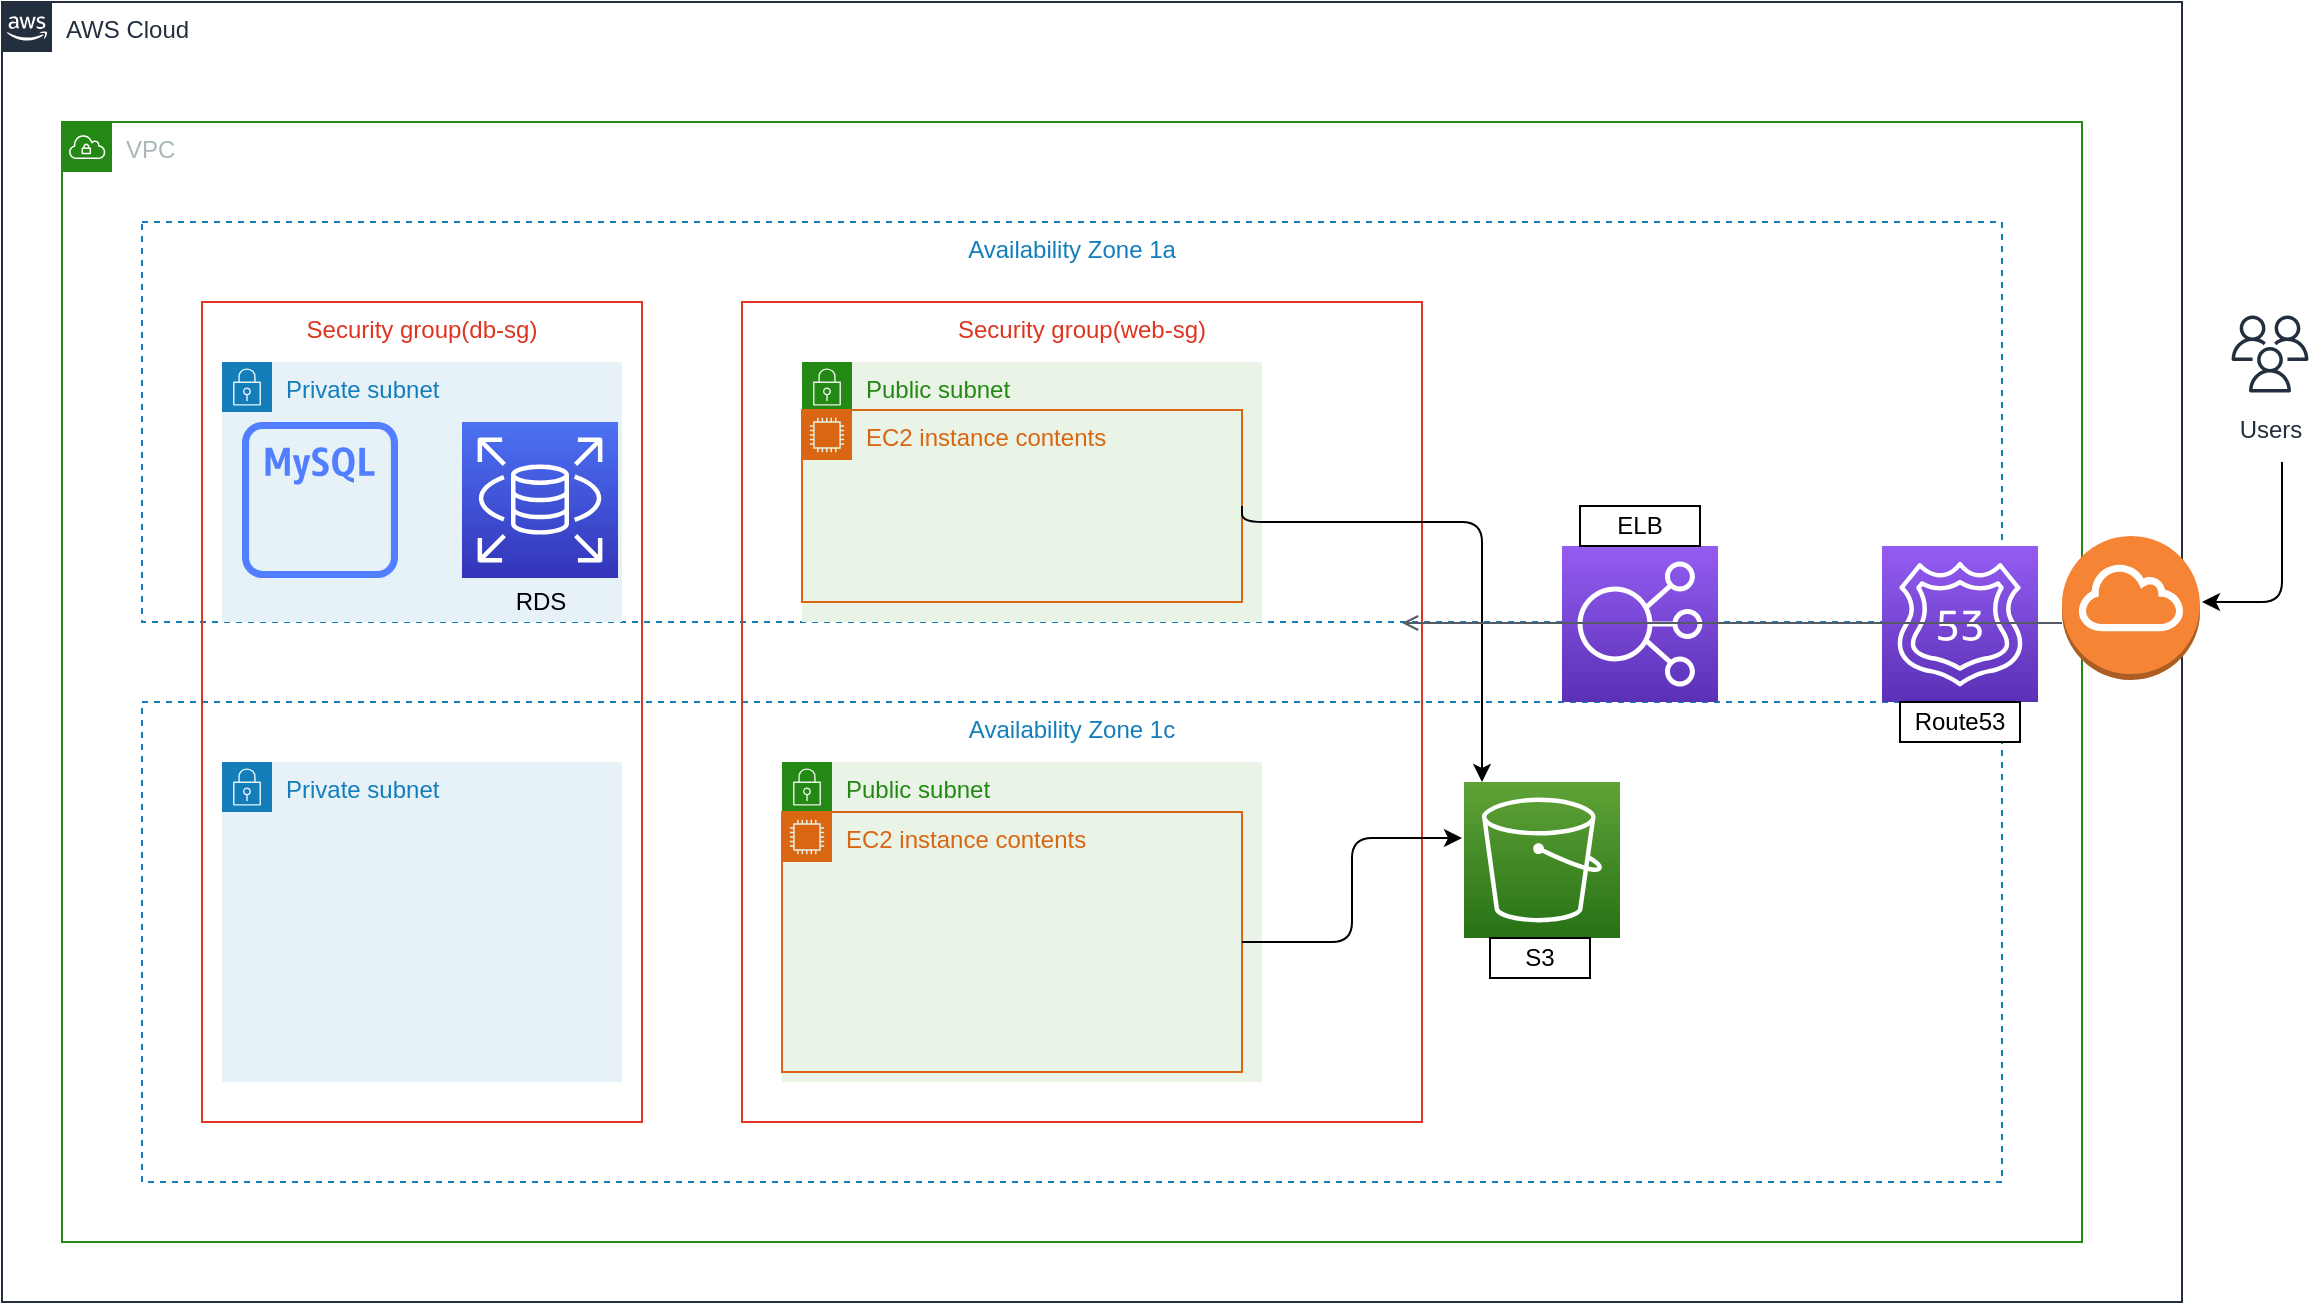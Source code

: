 <mxfile version="15.0.3" type="github">
  <diagram id="Ht1M8jgEwFfnCIfOTk4-" name="Page-1">
    <mxGraphModel dx="1186" dy="764" grid="1" gridSize="10" guides="1" tooltips="1" connect="1" arrows="1" fold="1" page="1" pageScale="1" pageWidth="1169" pageHeight="827" math="0" shadow="0">
      <root>
        <mxCell id="0" />
        <mxCell id="1" parent="0" />
        <mxCell id="UEzPUAAOIrF-is8g5C7q-74" value="AWS Cloud" style="points=[[0,0],[0.25,0],[0.5,0],[0.75,0],[1,0],[1,0.25],[1,0.5],[1,0.75],[1,1],[0.75,1],[0.5,1],[0.25,1],[0,1],[0,0.75],[0,0.5],[0,0.25]];outlineConnect=0;gradientColor=none;html=1;whiteSpace=wrap;fontSize=12;fontStyle=0;shape=mxgraph.aws4.group;grIcon=mxgraph.aws4.group_aws_cloud_alt;strokeColor=#232F3E;fillColor=none;verticalAlign=top;align=left;spacingLeft=30;fontColor=#232F3E;dashed=0;labelBackgroundColor=#ffffff;direction=east;" parent="1" vertex="1">
          <mxGeometry x="30" y="80" width="1090" height="650" as="geometry" />
        </mxCell>
        <mxCell id="UEzPUAAOIrF-is8g5C7q-88" value="" style="edgeStyle=orthogonalEdgeStyle;rounded=0;orthogonalLoop=1;jettySize=auto;html=1;endArrow=open;endFill=0;strokeWidth=2;" parent="1" edge="1">
          <mxGeometry relative="1" as="geometry">
            <mxPoint x="248" y="140" as="sourcePoint" />
            <mxPoint x="247.5" y="140" as="targetPoint" />
          </mxGeometry>
        </mxCell>
        <mxCell id="l_kKmoR1Cd29v-7M4a84-6" value="VPC" style="points=[[0,0],[0.25,0],[0.5,0],[0.75,0],[1,0],[1,0.25],[1,0.5],[1,0.75],[1,1],[0.75,1],[0.5,1],[0.25,1],[0,1],[0,0.75],[0,0.5],[0,0.25]];outlineConnect=0;gradientColor=none;html=1;whiteSpace=wrap;fontSize=12;fontStyle=0;shape=mxgraph.aws4.group;grIcon=mxgraph.aws4.group_vpc;strokeColor=#248814;fillColor=none;verticalAlign=top;align=left;spacingLeft=30;fontColor=#AAB7B8;dashed=0;" vertex="1" parent="1">
          <mxGeometry x="60" y="140" width="1010" height="560" as="geometry" />
        </mxCell>
        <mxCell id="l_kKmoR1Cd29v-7M4a84-9" value="Availability Zone 1a&#xa;" style="fillColor=none;strokeColor=#147EBA;dashed=1;verticalAlign=top;fontStyle=0;fontColor=#147EBA;" vertex="1" parent="1">
          <mxGeometry x="100" y="190" width="930" height="200" as="geometry" />
        </mxCell>
        <mxCell id="l_kKmoR1Cd29v-7M4a84-10" value="Availability Zone 1c&#xa;" style="fillColor=none;strokeColor=#147EBA;dashed=1;verticalAlign=top;fontStyle=0;fontColor=#147EBA;" vertex="1" parent="1">
          <mxGeometry x="100" y="430" width="930" height="240" as="geometry" />
        </mxCell>
        <mxCell id="l_kKmoR1Cd29v-7M4a84-11" value="Security group(db-sg)&#xa;" style="fillColor=none;strokeColor=#DD3522;verticalAlign=top;fontStyle=0;fontColor=#DD3522;" vertex="1" parent="1">
          <mxGeometry x="130" y="230" width="220" height="410" as="geometry" />
        </mxCell>
        <mxCell id="l_kKmoR1Cd29v-7M4a84-12" value="Private subnet" style="points=[[0,0],[0.25,0],[0.5,0],[0.75,0],[1,0],[1,0.25],[1,0.5],[1,0.75],[1,1],[0.75,1],[0.5,1],[0.25,1],[0,1],[0,0.75],[0,0.5],[0,0.25]];outlineConnect=0;gradientColor=none;html=1;whiteSpace=wrap;fontSize=12;fontStyle=0;shape=mxgraph.aws4.group;grIcon=mxgraph.aws4.group_security_group;grStroke=0;strokeColor=#147EBA;fillColor=#E6F2F8;verticalAlign=top;align=left;spacingLeft=30;fontColor=#147EBA;dashed=0;" vertex="1" parent="1">
          <mxGeometry x="140" y="260" width="200" height="130" as="geometry" />
        </mxCell>
        <mxCell id="l_kKmoR1Cd29v-7M4a84-13" value="Private subnet" style="points=[[0,0],[0.25,0],[0.5,0],[0.75,0],[1,0],[1,0.25],[1,0.5],[1,0.75],[1,1],[0.75,1],[0.5,1],[0.25,1],[0,1],[0,0.75],[0,0.5],[0,0.25]];outlineConnect=0;gradientColor=none;html=1;whiteSpace=wrap;fontSize=12;fontStyle=0;shape=mxgraph.aws4.group;grIcon=mxgraph.aws4.group_security_group;grStroke=0;strokeColor=#147EBA;fillColor=#E6F2F8;verticalAlign=top;align=left;spacingLeft=30;fontColor=#147EBA;dashed=0;" vertex="1" parent="1">
          <mxGeometry x="140" y="460" width="200" height="160" as="geometry" />
        </mxCell>
        <mxCell id="l_kKmoR1Cd29v-7M4a84-14" value="" style="points=[[0,0,0],[0.25,0,0],[0.5,0,0],[0.75,0,0],[1,0,0],[0,1,0],[0.25,1,0],[0.5,1,0],[0.75,1,0],[1,1,0],[0,0.25,0],[0,0.5,0],[0,0.75,0],[1,0.25,0],[1,0.5,0],[1,0.75,0]];outlineConnect=0;fontColor=#232F3E;gradientColor=#4D72F3;gradientDirection=north;fillColor=#3334B9;strokeColor=#ffffff;dashed=0;verticalLabelPosition=bottom;verticalAlign=top;align=center;html=1;fontSize=12;fontStyle=0;aspect=fixed;shape=mxgraph.aws4.resourceIcon;resIcon=mxgraph.aws4.rds;" vertex="1" parent="1">
          <mxGeometry x="260" y="290" width="78" height="78" as="geometry" />
        </mxCell>
        <mxCell id="l_kKmoR1Cd29v-7M4a84-15" value="RDS" style="text;html=1;resizable=0;autosize=1;align=center;verticalAlign=middle;points=[];fillColor=none;strokeColor=none;rounded=0;" vertex="1" parent="1">
          <mxGeometry x="279" y="370" width="40" height="20" as="geometry" />
        </mxCell>
        <mxCell id="l_kKmoR1Cd29v-7M4a84-16" value="" style="outlineConnect=0;fontColor=#232F3E;gradientColor=none;fillColor=#527FFF;strokeColor=none;dashed=0;verticalLabelPosition=bottom;verticalAlign=top;align=center;html=1;fontSize=12;fontStyle=0;aspect=fixed;pointerEvents=1;shape=mxgraph.aws4.rds_mysql_instance_alt;" vertex="1" parent="1">
          <mxGeometry x="150" y="290" width="78" height="78" as="geometry" />
        </mxCell>
        <mxCell id="l_kKmoR1Cd29v-7M4a84-17" value="Security group(web-sg)&#xa;" style="fillColor=none;strokeColor=#DD3522;verticalAlign=top;fontStyle=0;fontColor=#DD3522;" vertex="1" parent="1">
          <mxGeometry x="400" y="230" width="340" height="410" as="geometry" />
        </mxCell>
        <mxCell id="l_kKmoR1Cd29v-7M4a84-18" value="Public subnet" style="points=[[0,0],[0.25,0],[0.5,0],[0.75,0],[1,0],[1,0.25],[1,0.5],[1,0.75],[1,1],[0.75,1],[0.5,1],[0.25,1],[0,1],[0,0.75],[0,0.5],[0,0.25]];outlineConnect=0;gradientColor=none;html=1;whiteSpace=wrap;fontSize=12;fontStyle=0;shape=mxgraph.aws4.group;grIcon=mxgraph.aws4.group_security_group;grStroke=0;strokeColor=#248814;fillColor=#E9F3E6;verticalAlign=top;align=left;spacingLeft=30;fontColor=#248814;dashed=0;" vertex="1" parent="1">
          <mxGeometry x="430" y="260" width="230" height="130" as="geometry" />
        </mxCell>
        <mxCell id="l_kKmoR1Cd29v-7M4a84-19" value="Public subnet" style="points=[[0,0],[0.25,0],[0.5,0],[0.75,0],[1,0],[1,0.25],[1,0.5],[1,0.75],[1,1],[0.75,1],[0.5,1],[0.25,1],[0,1],[0,0.75],[0,0.5],[0,0.25]];outlineConnect=0;gradientColor=none;html=1;whiteSpace=wrap;fontSize=12;fontStyle=0;shape=mxgraph.aws4.group;grIcon=mxgraph.aws4.group_security_group;grStroke=0;strokeColor=#248814;fillColor=#E9F3E6;verticalAlign=top;align=left;spacingLeft=30;fontColor=#248814;dashed=0;" vertex="1" parent="1">
          <mxGeometry x="420" y="460" width="240" height="160" as="geometry" />
        </mxCell>
        <mxCell id="l_kKmoR1Cd29v-7M4a84-20" value="EC2 instance contents" style="points=[[0,0],[0.25,0],[0.5,0],[0.75,0],[1,0],[1,0.25],[1,0.5],[1,0.75],[1,1],[0.75,1],[0.5,1],[0.25,1],[0,1],[0,0.75],[0,0.5],[0,0.25]];outlineConnect=0;gradientColor=none;html=1;whiteSpace=wrap;fontSize=12;fontStyle=0;shape=mxgraph.aws4.group;grIcon=mxgraph.aws4.group_ec2_instance_contents;strokeColor=#D86613;fillColor=none;verticalAlign=top;align=left;spacingLeft=30;fontColor=#D86613;dashed=0;" vertex="1" parent="1">
          <mxGeometry x="430" y="284" width="220" height="96" as="geometry" />
        </mxCell>
        <mxCell id="l_kKmoR1Cd29v-7M4a84-21" value="" style="shape=image;html=1;verticalAlign=top;verticalLabelPosition=bottom;labelBackgroundColor=#ffffff;imageAspect=0;aspect=fixed;image=https://cdn4.iconfinder.com/data/icons/scripting-and-programming-languages/158/Ruby_on_Rails_2-128.png" vertex="1" parent="1">
          <mxGeometry x="430" y="310" width="60" height="60" as="geometry" />
        </mxCell>
        <mxCell id="l_kKmoR1Cd29v-7M4a84-22" value="" style="shape=image;html=1;verticalAlign=top;verticalLabelPosition=bottom;labelBackgroundColor=#ffffff;imageAspect=0;aspect=fixed;image=https://cdn0.iconfinder.com/data/icons/logos-21/40/Puma-128.png" vertex="1" parent="1">
          <mxGeometry x="490" y="310" width="60" height="60" as="geometry" />
        </mxCell>
        <mxCell id="l_kKmoR1Cd29v-7M4a84-23" value="" style="shape=image;html=1;verticalAlign=top;verticalLabelPosition=bottom;labelBackgroundColor=#ffffff;imageAspect=0;aspect=fixed;image=https://cdn4.iconfinder.com/data/icons/logos-brands-5/24/nginx-128.png" vertex="1" parent="1">
          <mxGeometry x="560" y="310" width="60" height="60" as="geometry" />
        </mxCell>
        <mxCell id="l_kKmoR1Cd29v-7M4a84-24" value="EC2 instance contents" style="points=[[0,0],[0.25,0],[0.5,0],[0.75,0],[1,0],[1,0.25],[1,0.5],[1,0.75],[1,1],[0.75,1],[0.5,1],[0.25,1],[0,1],[0,0.75],[0,0.5],[0,0.25]];outlineConnect=0;gradientColor=none;html=1;whiteSpace=wrap;fontSize=12;fontStyle=0;shape=mxgraph.aws4.group;grIcon=mxgraph.aws4.group_ec2_instance_contents;strokeColor=#D86613;fillColor=none;verticalAlign=top;align=left;spacingLeft=30;fontColor=#D86613;dashed=0;" vertex="1" parent="1">
          <mxGeometry x="420" y="485" width="230" height="130" as="geometry" />
        </mxCell>
        <mxCell id="l_kKmoR1Cd29v-7M4a84-25" value="" style="shape=image;html=1;verticalAlign=top;verticalLabelPosition=bottom;labelBackgroundColor=#ffffff;imageAspect=0;aspect=fixed;image=https://cdn4.iconfinder.com/data/icons/scripting-and-programming-languages/158/Ruby_on_Rails_2-128.png" vertex="1" parent="1">
          <mxGeometry x="420" y="530" width="68" height="68" as="geometry" />
        </mxCell>
        <mxCell id="l_kKmoR1Cd29v-7M4a84-26" value="" style="shape=image;html=1;verticalAlign=top;verticalLabelPosition=bottom;labelBackgroundColor=#ffffff;imageAspect=0;aspect=fixed;image=https://cdn0.iconfinder.com/data/icons/logos-21/40/Puma-128.png" vertex="1" parent="1">
          <mxGeometry x="481" y="530" width="80" height="80" as="geometry" />
        </mxCell>
        <mxCell id="l_kKmoR1Cd29v-7M4a84-27" value="" style="shape=image;html=1;verticalAlign=top;verticalLabelPosition=bottom;labelBackgroundColor=#ffffff;imageAspect=0;aspect=fixed;image=https://cdn4.iconfinder.com/data/icons/logos-brands-5/24/nginx-128.png" vertex="1" parent="1">
          <mxGeometry x="561" y="530" width="68" height="68" as="geometry" />
        </mxCell>
        <mxCell id="l_kKmoR1Cd29v-7M4a84-29" value="" style="points=[[0,0,0],[0.25,0,0],[0.5,0,0],[0.75,0,0],[1,0,0],[0,1,0],[0.25,1,0],[0.5,1,0],[0.75,1,0],[1,1,0],[0,0.25,0],[0,0.5,0],[0,0.75,0],[1,0.25,0],[1,0.5,0],[1,0.75,0]];outlineConnect=0;fontColor=#232F3E;gradientColor=#945DF2;gradientDirection=north;fillColor=#5A30B5;strokeColor=#ffffff;dashed=0;verticalLabelPosition=bottom;verticalAlign=top;align=center;html=1;fontSize=12;fontStyle=0;aspect=fixed;shape=mxgraph.aws4.resourceIcon;resIcon=mxgraph.aws4.elastic_load_balancing;" vertex="1" parent="1">
          <mxGeometry x="810" y="352" width="78" height="78" as="geometry" />
        </mxCell>
        <mxCell id="l_kKmoR1Cd29v-7M4a84-30" value="" style="points=[[0,0,0],[0.25,0,0],[0.5,0,0],[0.75,0,0],[1,0,0],[0,1,0],[0.25,1,0],[0.5,1,0],[0.75,1,0],[1,1,0],[0,0.25,0],[0,0.5,0],[0,0.75,0],[1,0.25,0],[1,0.5,0],[1,0.75,0]];outlineConnect=0;fontColor=#232F3E;gradientColor=#945DF2;gradientDirection=north;fillColor=#5A30B5;strokeColor=#ffffff;dashed=0;verticalLabelPosition=bottom;verticalAlign=top;align=center;html=1;fontSize=12;fontStyle=0;aspect=fixed;shape=mxgraph.aws4.resourceIcon;resIcon=mxgraph.aws4.route_53;" vertex="1" parent="1">
          <mxGeometry x="970" y="352" width="78" height="78" as="geometry" />
        </mxCell>
        <mxCell id="l_kKmoR1Cd29v-7M4a84-31" value="" style="shape=image;html=1;verticalAlign=top;verticalLabelPosition=bottom;labelBackgroundColor=#ffffff;imageAspect=0;aspect=fixed;image=https://cdn4.iconfinder.com/data/icons/logos-brands-5/24/acm-128.png" vertex="1" parent="1">
          <mxGeometry x="860" y="232" width="79" height="79" as="geometry" />
        </mxCell>
        <mxCell id="l_kKmoR1Cd29v-7M4a84-32" value="" style="points=[[0,0,0],[0.25,0,0],[0.5,0,0],[0.75,0,0],[1,0,0],[0,1,0],[0.25,1,0],[0.5,1,0],[0.75,1,0],[1,1,0],[0,0.25,0],[0,0.5,0],[0,0.75,0],[1,0.25,0],[1,0.5,0],[1,0.75,0]];outlineConnect=0;fontColor=#232F3E;gradientColor=#60A337;gradientDirection=north;fillColor=#277116;strokeColor=#ffffff;dashed=0;verticalLabelPosition=bottom;verticalAlign=top;align=center;html=1;fontSize=12;fontStyle=0;aspect=fixed;shape=mxgraph.aws4.resourceIcon;resIcon=mxgraph.aws4.s3;" vertex="1" parent="1">
          <mxGeometry x="761" y="470" width="78" height="78" as="geometry" />
        </mxCell>
        <mxCell id="l_kKmoR1Cd29v-7M4a84-35" value="" style="edgeStyle=elbowEdgeStyle;elbow=vertical;endArrow=classic;html=1;exitX=1;exitY=0.5;exitDx=0;exitDy=0;" edge="1" parent="1" source="l_kKmoR1Cd29v-7M4a84-20" target="l_kKmoR1Cd29v-7M4a84-32">
          <mxGeometry width="50" height="50" relative="1" as="geometry">
            <mxPoint x="580" y="440" as="sourcePoint" />
            <mxPoint x="630" y="390" as="targetPoint" />
            <Array as="points">
              <mxPoint x="770" y="340" />
              <mxPoint x="710" y="330" />
              <mxPoint x="710" y="390" />
              <mxPoint x="680" y="360" />
              <mxPoint x="730" y="430" />
              <mxPoint x="730" y="380" />
              <mxPoint x="700" y="360" />
              <mxPoint x="650" y="430" />
            </Array>
          </mxGeometry>
        </mxCell>
        <mxCell id="l_kKmoR1Cd29v-7M4a84-38" value="" style="edgeStyle=elbowEdgeStyle;elbow=horizontal;endArrow=classic;html=1;exitX=1;exitY=0.5;exitDx=0;exitDy=0;" edge="1" parent="1" source="l_kKmoR1Cd29v-7M4a84-24" target="l_kKmoR1Cd29v-7M4a84-10">
          <mxGeometry width="50" height="50" relative="1" as="geometry">
            <mxPoint x="580" y="440" as="sourcePoint" />
            <mxPoint x="630" y="390" as="targetPoint" />
            <Array as="points" />
          </mxGeometry>
        </mxCell>
        <mxCell id="l_kKmoR1Cd29v-7M4a84-39" value="" style="edgeStyle=elbowEdgeStyle;elbow=horizontal;endArrow=classic;html=1;exitX=1;exitY=0.5;exitDx=0;exitDy=0;" edge="1" parent="1" source="l_kKmoR1Cd29v-7M4a84-24">
          <mxGeometry width="50" height="50" relative="1" as="geometry">
            <mxPoint x="710" y="548" as="sourcePoint" />
            <mxPoint x="760" y="498" as="targetPoint" />
          </mxGeometry>
        </mxCell>
        <mxCell id="l_kKmoR1Cd29v-7M4a84-40" value="" style="outlineConnect=0;dashed=0;verticalLabelPosition=bottom;verticalAlign=top;align=center;html=1;shape=mxgraph.aws3.internet_gateway;fillColor=#F58534;gradientColor=none;" vertex="1" parent="1">
          <mxGeometry x="1060" y="347" width="69" height="72" as="geometry" />
        </mxCell>
        <mxCell id="l_kKmoR1Cd29v-7M4a84-42" value="" style="edgeStyle=orthogonalEdgeStyle;html=1;endArrow=none;elbow=vertical;startArrow=open;startFill=0;strokeColor=#545B64;rounded=0;" edge="1" parent="1" target="l_kKmoR1Cd29v-7M4a84-40">
          <mxGeometry width="100" relative="1" as="geometry">
            <mxPoint x="730" y="390.5" as="sourcePoint" />
            <mxPoint x="830" y="390.5" as="targetPoint" />
            <Array as="points">
              <mxPoint x="980" y="391" />
              <mxPoint x="980" y="391" />
            </Array>
          </mxGeometry>
        </mxCell>
        <mxCell id="l_kKmoR1Cd29v-7M4a84-43" value="Route53&lt;br&gt;" style="rounded=0;whiteSpace=wrap;html=1;" vertex="1" parent="1">
          <mxGeometry x="979" y="430" width="60" height="20" as="geometry" />
        </mxCell>
        <mxCell id="l_kKmoR1Cd29v-7M4a84-44" value="ELB" style="rounded=0;whiteSpace=wrap;html=1;" vertex="1" parent="1">
          <mxGeometry x="819" y="332" width="60" height="20" as="geometry" />
        </mxCell>
        <mxCell id="l_kKmoR1Cd29v-7M4a84-45" value="S3" style="rounded=0;whiteSpace=wrap;html=1;" vertex="1" parent="1">
          <mxGeometry x="774" y="548" width="50" height="20" as="geometry" />
        </mxCell>
        <mxCell id="l_kKmoR1Cd29v-7M4a84-46" value="Users" style="outlineConnect=0;fontColor=#232F3E;gradientColor=none;strokeColor=#232F3E;fillColor=#ffffff;dashed=0;verticalLabelPosition=bottom;verticalAlign=top;align=center;html=1;fontSize=12;fontStyle=0;aspect=fixed;shape=mxgraph.aws4.resourceIcon;resIcon=mxgraph.aws4.users;" vertex="1" parent="1">
          <mxGeometry x="1140" y="232" width="48" height="48" as="geometry" />
        </mxCell>
        <mxCell id="l_kKmoR1Cd29v-7M4a84-49" value="" style="edgeStyle=segmentEdgeStyle;endArrow=classic;html=1;" edge="1" parent="1">
          <mxGeometry width="50" height="50" relative="1" as="geometry">
            <mxPoint x="1170" y="310" as="sourcePoint" />
            <mxPoint x="1130" y="380" as="targetPoint" />
            <Array as="points">
              <mxPoint x="1170" y="380" />
            </Array>
          </mxGeometry>
        </mxCell>
      </root>
    </mxGraphModel>
  </diagram>
</mxfile>
